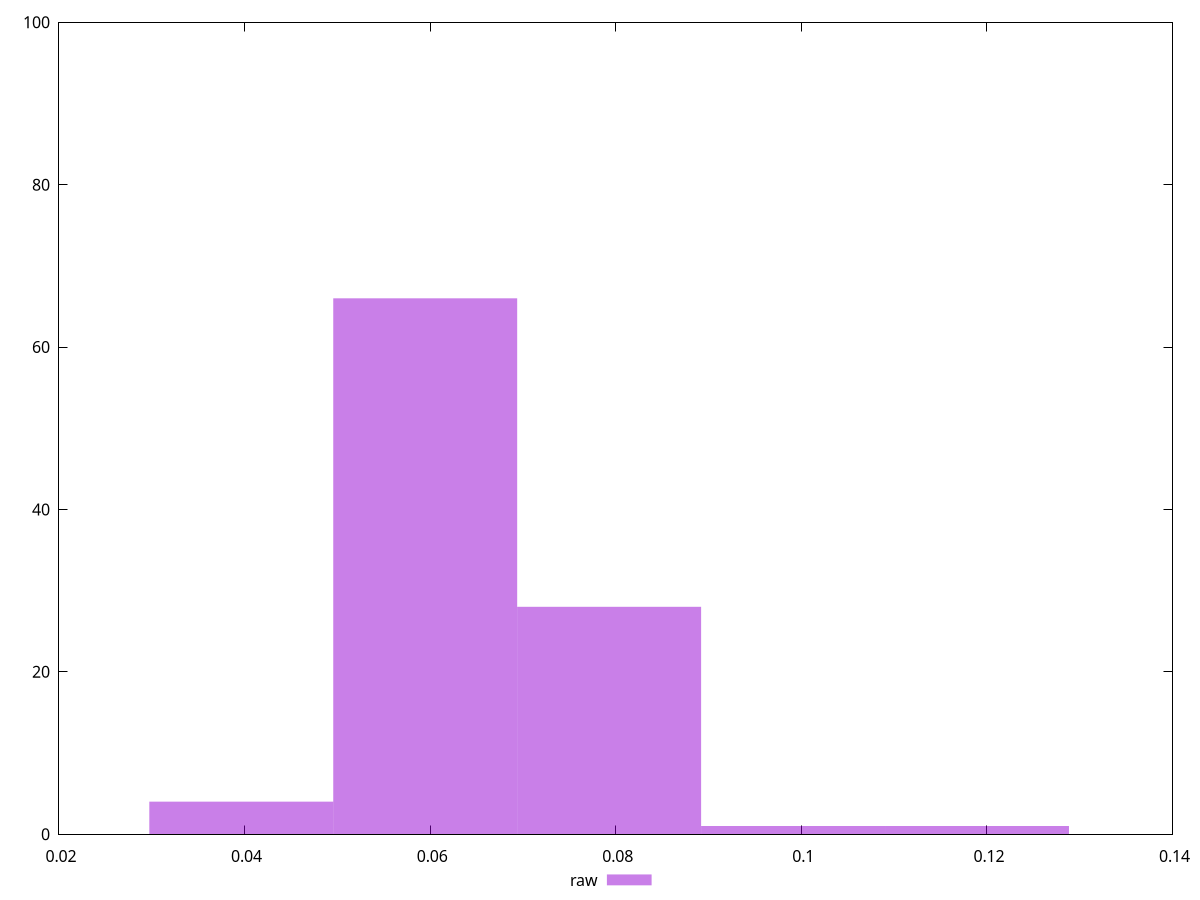 reset
set terminal svg size 640, 490 enhanced background rgb 'white'
set output "reprap/network-rtt/samples/pages+cached+noexternal+nofonts/raw/histogram.svg"

$raw <<EOF
0.09911019140234165 1
0.03964407656093666 4
0.07928815312187332 28
0.05946611484140499 66
0.11893222968280998 1
EOF

set key outside below
set boxwidth 0.01982203828046833
set yrange [0:100]
set style fill transparent solid 0.5 noborder

plot \
  $raw title "raw" with boxes, \


reset